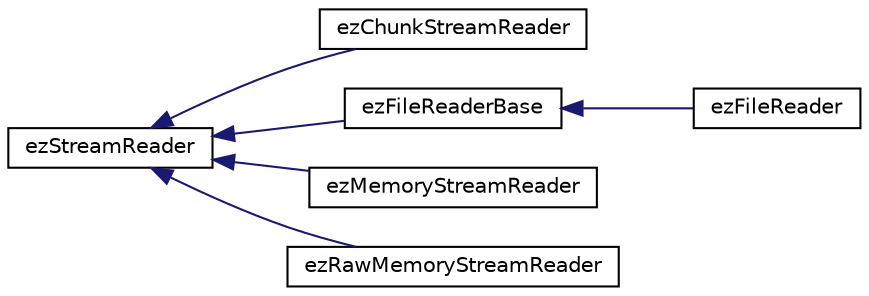 digraph "Graphical Class Hierarchy"
{
 // LATEX_PDF_SIZE
  edge [fontname="Helvetica",fontsize="10",labelfontname="Helvetica",labelfontsize="10"];
  node [fontname="Helvetica",fontsize="10",shape=record];
  rankdir="LR";
  Node0 [label="ezStreamReader",height=0.2,width=0.4,color="black", fillcolor="white", style="filled",URL="$d2/d19/classez_stream_reader.htm",tooltip="Interface for binary in (read) streams."];
  Node0 -> Node1 [dir="back",color="midnightblue",fontsize="10",style="solid",fontname="Helvetica"];
  Node1 [label="ezChunkStreamReader",height=0.2,width=0.4,color="black", fillcolor="white", style="filled",URL="$d1/d33/classez_chunk_stream_reader.htm",tooltip="Reader for the chunk format that ezChunkStreamWriter writes."];
  Node0 -> Node2 [dir="back",color="midnightblue",fontsize="10",style="solid",fontname="Helvetica"];
  Node2 [label="ezFileReaderBase",height=0.2,width=0.4,color="black", fillcolor="white", style="filled",URL="$d0/de7/classez_file_reader_base.htm",tooltip=" "];
  Node2 -> Node3 [dir="back",color="midnightblue",fontsize="10",style="solid",fontname="Helvetica"];
  Node3 [label="ezFileReader",height=0.2,width=0.4,color="black", fillcolor="white", style="filled",URL="$da/d44/classez_file_reader.htm",tooltip="The default class to use to read data from a file, implements the ezStreamReader interface."];
  Node0 -> Node4 [dir="back",color="midnightblue",fontsize="10",style="solid",fontname="Helvetica"];
  Node4 [label="ezMemoryStreamReader",height=0.2,width=0.4,color="black", fillcolor="white", style="filled",URL="$da/d1f/classez_memory_stream_reader.htm",tooltip="A reader which can access a memory stream."];
  Node0 -> Node5 [dir="back",color="midnightblue",fontsize="10",style="solid",fontname="Helvetica"];
  Node5 [label="ezRawMemoryStreamReader",height=0.2,width=0.4,color="black", fillcolor="white", style="filled",URL="$da/d34/classez_raw_memory_stream_reader.htm",tooltip="Maps a raw chunk of memory to the ezStreamReader interface."];
}
